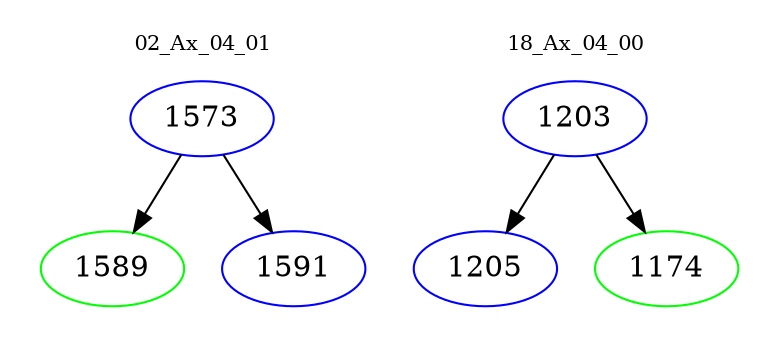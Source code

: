 digraph{
subgraph cluster_0 {
color = white
label = "02_Ax_04_01";
fontsize=10;
T0_1573 [label="1573", color="blue"]
T0_1573 -> T0_1589 [color="black"]
T0_1589 [label="1589", color="green"]
T0_1573 -> T0_1591 [color="black"]
T0_1591 [label="1591", color="blue"]
}
subgraph cluster_1 {
color = white
label = "18_Ax_04_00";
fontsize=10;
T1_1203 [label="1203", color="blue"]
T1_1203 -> T1_1205 [color="black"]
T1_1205 [label="1205", color="blue"]
T1_1203 -> T1_1174 [color="black"]
T1_1174 [label="1174", color="green"]
}
}
